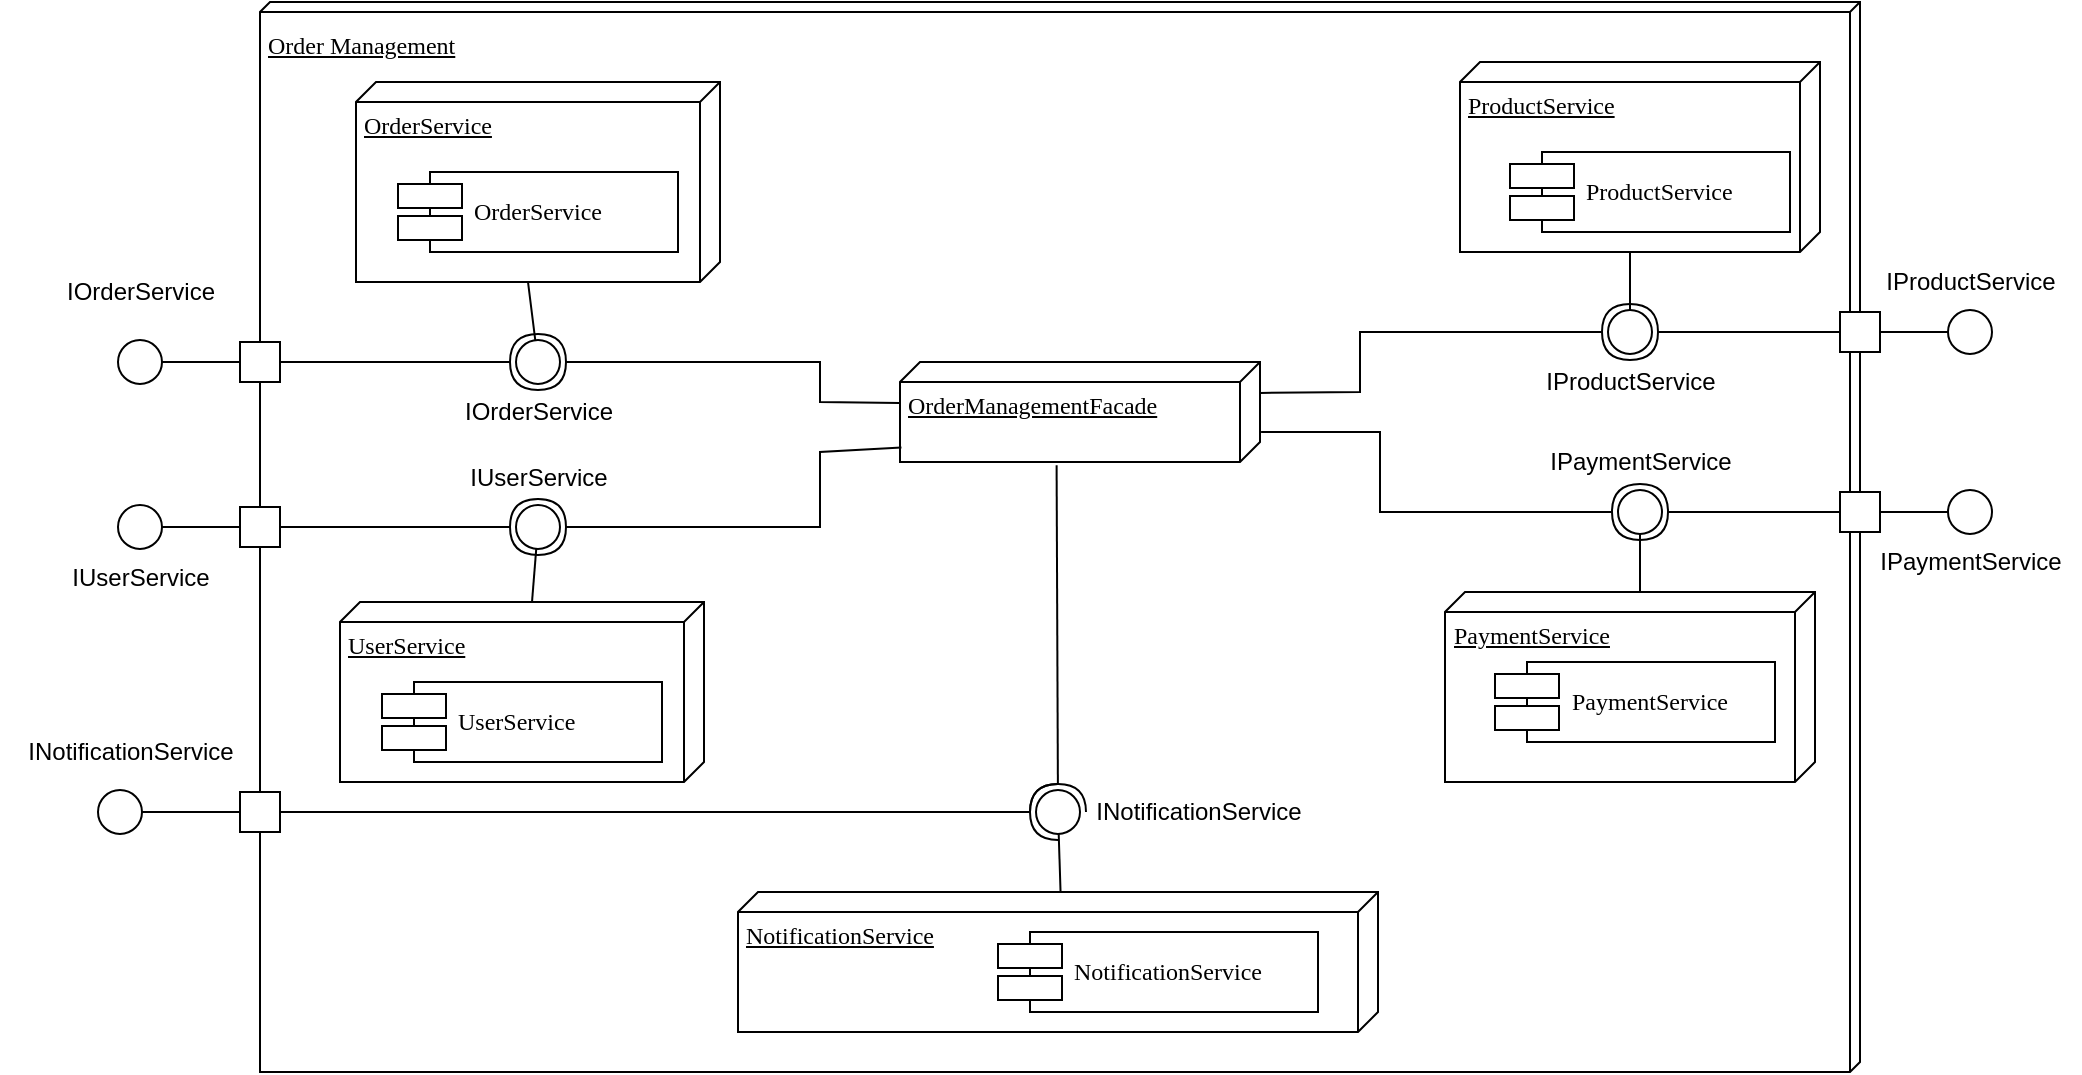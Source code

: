 <mxfile version="24.8.6">
  <diagram name="Page-1" id="5f0bae14-7c28-e335-631c-24af17079c00">
    <mxGraphModel dx="2739" dy="909" grid="1" gridSize="10" guides="1" tooltips="1" connect="1" arrows="1" fold="1" page="1" pageScale="1" pageWidth="1100" pageHeight="850" background="none" math="0" shadow="0">
      <root>
        <mxCell id="0" />
        <mxCell id="1" parent="0" />
        <mxCell id="Dq3fjJseQQdsBQKCR3qx-8" value="Order Management" style="verticalAlign=top;align=left;spacingTop=8;spacingLeft=2;spacingRight=12;shape=cube;size=5;direction=south;fontStyle=4;html=1;rounded=0;shadow=0;comic=0;labelBackgroundColor=none;strokeWidth=1;fontFamily=Verdana;fontSize=12" vertex="1" parent="1">
          <mxGeometry x="-930" y="140" width="800" height="535" as="geometry" />
        </mxCell>
        <mxCell id="Dq3fjJseQQdsBQKCR3qx-14" value="ProductService  " style="verticalAlign=top;align=left;spacingTop=8;spacingLeft=2;spacingRight=12;shape=cube;size=10;direction=south;fontStyle=4;html=1;rounded=0;shadow=0;comic=0;labelBackgroundColor=none;strokeWidth=1;fontFamily=Verdana;fontSize=12" vertex="1" parent="1">
          <mxGeometry x="-330" y="170" width="180" height="95" as="geometry" />
        </mxCell>
        <mxCell id="Dq3fjJseQQdsBQKCR3qx-16" value="ProductService  " style="shape=component;align=left;spacingLeft=36;rounded=0;shadow=0;comic=0;labelBackgroundColor=none;strokeWidth=1;fontFamily=Verdana;fontSize=12;html=1;" vertex="1" parent="1">
          <mxGeometry x="-305" y="215" width="140" height="40" as="geometry" />
        </mxCell>
        <mxCell id="Dq3fjJseQQdsBQKCR3qx-66" value="&lt;font style=&quot;font-size: 12px;&quot;&gt;IProductService&lt;/font&gt;" style="text;html=1;align=center;verticalAlign=middle;resizable=0;points=[];autosize=1;strokeColor=none;fillColor=none;spacing=2;" vertex="1" parent="1">
          <mxGeometry x="-300" y="315" width="110" height="30" as="geometry" />
        </mxCell>
        <mxCell id="Dq3fjJseQQdsBQKCR3qx-68" value="OrderManagementFacade" style="verticalAlign=top;align=left;spacingTop=8;spacingLeft=2;spacingRight=12;shape=cube;size=10;direction=south;fontStyle=4;html=1;rounded=0;shadow=0;comic=0;labelBackgroundColor=none;strokeWidth=1;fontFamily=Verdana;fontSize=12" vertex="1" parent="1">
          <mxGeometry x="-610" y="320" width="180" height="50" as="geometry" />
        </mxCell>
        <mxCell id="Dq3fjJseQQdsBQKCR3qx-70" value="PaymentService    " style="verticalAlign=top;align=left;spacingTop=8;spacingLeft=2;spacingRight=12;shape=cube;size=10;direction=south;fontStyle=4;html=1;rounded=0;shadow=0;comic=0;labelBackgroundColor=none;strokeWidth=1;fontFamily=Verdana;fontSize=12" vertex="1" parent="1">
          <mxGeometry x="-337.5" y="435" width="185" height="95" as="geometry" />
        </mxCell>
        <mxCell id="Dq3fjJseQQdsBQKCR3qx-71" value="PaymentService    " style="shape=component;align=left;spacingLeft=36;rounded=0;shadow=0;comic=0;labelBackgroundColor=none;strokeWidth=1;fontFamily=Verdana;fontSize=12;html=1;" vertex="1" parent="1">
          <mxGeometry x="-312.5" y="470" width="140" height="40" as="geometry" />
        </mxCell>
        <mxCell id="Dq3fjJseQQdsBQKCR3qx-72" value="NotificationService     " style="verticalAlign=top;align=left;spacingTop=8;spacingLeft=2;spacingRight=12;shape=cube;size=10;direction=south;fontStyle=4;html=1;rounded=0;shadow=0;comic=0;labelBackgroundColor=none;strokeWidth=1;fontFamily=Verdana;fontSize=12" vertex="1" parent="1">
          <mxGeometry x="-691" y="585" width="320" height="70" as="geometry" />
        </mxCell>
        <mxCell id="Dq3fjJseQQdsBQKCR3qx-73" value="NotificationService   " style="shape=component;align=left;spacingLeft=36;rounded=0;shadow=0;comic=0;labelBackgroundColor=none;strokeWidth=1;fontFamily=Verdana;fontSize=12;html=1;" vertex="1" parent="1">
          <mxGeometry x="-561" y="605" width="160" height="40" as="geometry" />
        </mxCell>
        <mxCell id="Dq3fjJseQQdsBQKCR3qx-74" value="OrderService      " style="verticalAlign=top;align=left;spacingTop=8;spacingLeft=2;spacingRight=12;shape=cube;size=10;direction=south;fontStyle=4;html=1;rounded=0;shadow=0;comic=0;labelBackgroundColor=none;strokeWidth=1;fontFamily=Verdana;fontSize=12" vertex="1" parent="1">
          <mxGeometry x="-882" y="180" width="182" height="100" as="geometry" />
        </mxCell>
        <mxCell id="Dq3fjJseQQdsBQKCR3qx-75" value="OrderService      " style="shape=component;align=left;spacingLeft=36;rounded=0;shadow=0;comic=0;labelBackgroundColor=none;strokeWidth=1;fontFamily=Verdana;fontSize=12;html=1;" vertex="1" parent="1">
          <mxGeometry x="-861" y="225" width="140" height="40" as="geometry" />
        </mxCell>
        <mxCell id="Dq3fjJseQQdsBQKCR3qx-76" value="UserService           " style="verticalAlign=top;align=left;spacingTop=8;spacingLeft=2;spacingRight=12;shape=cube;size=10;direction=south;fontStyle=4;html=1;rounded=0;shadow=0;comic=0;labelBackgroundColor=none;strokeWidth=1;fontFamily=Verdana;fontSize=12" vertex="1" parent="1">
          <mxGeometry x="-890" y="440" width="182" height="90" as="geometry" />
        </mxCell>
        <mxCell id="Dq3fjJseQQdsBQKCR3qx-77" value="UserService           " style="shape=component;align=left;spacingLeft=36;rounded=0;shadow=0;comic=0;labelBackgroundColor=none;strokeWidth=1;fontFamily=Verdana;fontSize=12;html=1;" vertex="1" parent="1">
          <mxGeometry x="-869" y="480" width="140" height="40" as="geometry" />
        </mxCell>
        <mxCell id="Dq3fjJseQQdsBQKCR3qx-92" value="" style="html=1;rounded=0;rotation=-180;" vertex="1" parent="1">
          <mxGeometry x="-140" y="295" width="20" height="20" as="geometry" />
        </mxCell>
        <mxCell id="Dq3fjJseQQdsBQKCR3qx-94" value="" style="rounded=0;orthogonalLoop=1;jettySize=auto;html=1;endArrow=halfCircle;endFill=0;endSize=12;strokeWidth=1;sketch=0;exitX=1;exitY=0.5;exitDx=0;exitDy=0;textShadow=0;labelBorderColor=none;" edge="1" parent="1" source="Dq3fjJseQQdsBQKCR3qx-92" target="Dq3fjJseQQdsBQKCR3qx-107">
          <mxGeometry relative="1" as="geometry">
            <mxPoint x="-60" y="325" as="sourcePoint" />
            <mxPoint x="-230" y="305" as="targetPoint" />
          </mxGeometry>
        </mxCell>
        <mxCell id="Dq3fjJseQQdsBQKCR3qx-106" value="" style="rounded=0;orthogonalLoop=1;jettySize=auto;html=1;endArrow=oval;endFill=0;sketch=0;sourcePerimeterSpacing=0;targetPerimeterSpacing=0;endSize=22;exitX=0;exitY=0;exitDx=70;exitDy=145;exitPerimeter=0;" edge="1" parent="1" source="Dq3fjJseQQdsBQKCR3qx-107">
          <mxGeometry relative="1" as="geometry">
            <mxPoint x="-200" y="285" as="sourcePoint" />
            <mxPoint x="-245" y="305" as="targetPoint" />
          </mxGeometry>
        </mxCell>
        <mxCell id="Dq3fjJseQQdsBQKCR3qx-109" value="" style="rounded=0;orthogonalLoop=1;jettySize=auto;html=1;endArrow=oval;endFill=0;sketch=0;sourcePerimeterSpacing=0;targetPerimeterSpacing=0;endSize=22;exitX=0;exitY=0;exitDx=95;exitDy=95;exitPerimeter=0;textShadow=0;" edge="1" parent="1" source="Dq3fjJseQQdsBQKCR3qx-14" target="Dq3fjJseQQdsBQKCR3qx-107">
          <mxGeometry relative="1" as="geometry">
            <mxPoint x="-245" y="265" as="sourcePoint" />
            <mxPoint x="-245" y="305" as="targetPoint" />
          </mxGeometry>
        </mxCell>
        <mxCell id="Dq3fjJseQQdsBQKCR3qx-107" value="" style="ellipse;whiteSpace=wrap;html=1;align=center;aspect=fixed;fillColor=none;strokeColor=none;resizable=0;perimeter=centerPerimeter;rotatable=0;allowArrows=0;points=[];outlineConnect=1;" vertex="1" parent="1">
          <mxGeometry x="-250" y="300" width="10" height="10" as="geometry" />
        </mxCell>
        <mxCell id="Dq3fjJseQQdsBQKCR3qx-110" value="" style="rounded=0;orthogonalLoop=1;jettySize=auto;html=1;endArrow=halfCircle;endFill=0;endSize=12;strokeWidth=1;sketch=0;entryX=0.25;entryY=0.925;entryDx=0;entryDy=0;entryPerimeter=0;exitX=0.309;exitY=0;exitDx=0;exitDy=0;exitPerimeter=0;" edge="1" parent="1" source="Dq3fjJseQQdsBQKCR3qx-68" target="Dq3fjJseQQdsBQKCR3qx-107">
          <mxGeometry relative="1" as="geometry">
            <mxPoint x="-370" y="375" as="sourcePoint" />
            <mxPoint x="-310" y="335" as="targetPoint" />
            <Array as="points">
              <mxPoint x="-380" y="335" />
              <mxPoint x="-380" y="305" />
            </Array>
          </mxGeometry>
        </mxCell>
        <mxCell id="Dq3fjJseQQdsBQKCR3qx-111" value="" style="rounded=0;orthogonalLoop=1;jettySize=auto;html=1;endArrow=halfCircle;endFill=0;endSize=12;strokeWidth=1;sketch=0;entryX=0.25;entryY=0.925;entryDx=0;entryDy=0;entryPerimeter=0;exitX=0.7;exitY=-0.003;exitDx=0;exitDy=0;exitPerimeter=0;" edge="1" target="Dq3fjJseQQdsBQKCR3qx-114" parent="1" source="Dq3fjJseQQdsBQKCR3qx-68">
          <mxGeometry relative="1" as="geometry">
            <mxPoint x="-380" y="335" as="sourcePoint" />
            <mxPoint x="-320" y="425" as="targetPoint" />
            <Array as="points">
              <mxPoint x="-370" y="355" />
              <mxPoint x="-370" y="395" />
            </Array>
          </mxGeometry>
        </mxCell>
        <mxCell id="Dq3fjJseQQdsBQKCR3qx-112" value="" style="rounded=0;orthogonalLoop=1;jettySize=auto;html=1;endArrow=halfCircle;endFill=0;endSize=12;strokeWidth=1;sketch=0;exitX=1;exitY=0.5;exitDx=0;exitDy=0;" edge="1" target="Dq3fjJseQQdsBQKCR3qx-114" parent="1" source="Dq3fjJseQQdsBQKCR3qx-115">
          <mxGeometry relative="1" as="geometry">
            <mxPoint x="-90" y="395" as="sourcePoint" />
            <mxPoint x="-240" y="395" as="targetPoint" />
          </mxGeometry>
        </mxCell>
        <mxCell id="Dq3fjJseQQdsBQKCR3qx-113" value="" style="rounded=0;orthogonalLoop=1;jettySize=auto;html=1;endArrow=oval;endFill=0;sketch=0;sourcePerimeterSpacing=0;targetPerimeterSpacing=0;endSize=22;exitX=0;exitY=0;exitDx=0;exitDy=87.5;exitPerimeter=0;" edge="1" target="Dq3fjJseQQdsBQKCR3qx-114" parent="1" source="Dq3fjJseQQdsBQKCR3qx-70">
          <mxGeometry relative="1" as="geometry">
            <mxPoint x="-255" y="355" as="sourcePoint" />
            <mxPoint x="-255" y="395" as="targetPoint" />
          </mxGeometry>
        </mxCell>
        <mxCell id="Dq3fjJseQQdsBQKCR3qx-114" value="" style="ellipse;whiteSpace=wrap;html=1;align=center;aspect=fixed;fillColor=none;strokeColor=none;resizable=0;perimeter=centerPerimeter;rotatable=0;allowArrows=0;points=[];outlineConnect=1;" vertex="1" parent="1">
          <mxGeometry x="-245" y="390" width="10" height="10" as="geometry" />
        </mxCell>
        <mxCell id="Dq3fjJseQQdsBQKCR3qx-115" value="" style="html=1;rounded=0;rotation=-180;" vertex="1" parent="1">
          <mxGeometry x="-140" y="385" width="20" height="20" as="geometry" />
        </mxCell>
        <mxCell id="Dq3fjJseQQdsBQKCR3qx-116" value="&lt;font style=&quot;font-size: 12px;&quot;&gt;IPaymentService&lt;/font&gt;" style="text;html=1;align=center;verticalAlign=middle;resizable=0;points=[];autosize=1;strokeColor=none;fillColor=none;spacing=2;" vertex="1" parent="1">
          <mxGeometry x="-295" y="355" width="110" height="30" as="geometry" />
        </mxCell>
        <mxCell id="Dq3fjJseQQdsBQKCR3qx-121" value="&lt;font style=&quot;font-size: 12px;&quot;&gt;IProductService&lt;/font&gt;" style="text;html=1;align=center;verticalAlign=middle;resizable=0;points=[];autosize=1;strokeColor=none;fillColor=none;spacing=2;" vertex="1" parent="1">
          <mxGeometry x="-130" y="265" width="110" height="30" as="geometry" />
        </mxCell>
        <mxCell id="Dq3fjJseQQdsBQKCR3qx-123" value="" style="ellipse;whiteSpace=wrap;html=1;align=center;aspect=fixed;fillColor=none;strokeColor=none;resizable=0;perimeter=centerPerimeter;rotatable=0;allowArrows=0;points=[];outlineConnect=1;" vertex="1" parent="1">
          <mxGeometry x="-80" y="390" width="10" height="10" as="geometry" />
        </mxCell>
        <mxCell id="Dq3fjJseQQdsBQKCR3qx-124" value="" style="rounded=0;orthogonalLoop=1;jettySize=auto;html=1;endArrow=oval;endFill=0;sketch=0;sourcePerimeterSpacing=0;targetPerimeterSpacing=0;endSize=22;exitX=0;exitY=0.5;exitDx=0;exitDy=0;" edge="1" target="Dq3fjJseQQdsBQKCR3qx-123" parent="1" source="Dq3fjJseQQdsBQKCR3qx-115">
          <mxGeometry relative="1" as="geometry">
            <mxPoint x="-122.5" y="395" as="sourcePoint" />
            <mxPoint x="-75" y="395" as="targetPoint" />
          </mxGeometry>
        </mxCell>
        <mxCell id="Dq3fjJseQQdsBQKCR3qx-125" value="" style="ellipse;whiteSpace=wrap;html=1;align=center;aspect=fixed;fillColor=none;strokeColor=none;resizable=0;perimeter=centerPerimeter;rotatable=0;allowArrows=0;points=[];outlineConnect=1;" vertex="1" parent="1">
          <mxGeometry x="-80" y="300" width="10" height="10" as="geometry" />
        </mxCell>
        <mxCell id="Dq3fjJseQQdsBQKCR3qx-126" value="" style="rounded=0;orthogonalLoop=1;jettySize=auto;html=1;endArrow=oval;endFill=0;sketch=0;sourcePerimeterSpacing=0;targetPerimeterSpacing=0;endSize=22;exitX=0;exitY=0.5;exitDx=0;exitDy=0;" edge="1" target="Dq3fjJseQQdsBQKCR3qx-125" parent="1" source="Dq3fjJseQQdsBQKCR3qx-92">
          <mxGeometry relative="1" as="geometry">
            <mxPoint x="-122.5" y="305" as="sourcePoint" />
            <mxPoint x="-75" y="305" as="targetPoint" />
          </mxGeometry>
        </mxCell>
        <mxCell id="Dq3fjJseQQdsBQKCR3qx-129" value="&lt;font style=&quot;font-size: 12px;&quot;&gt;IPaymentService&lt;/font&gt;" style="text;html=1;align=center;verticalAlign=middle;resizable=0;points=[];autosize=1;strokeColor=none;fillColor=none;spacing=2;" vertex="1" parent="1">
          <mxGeometry x="-130" y="405" width="110" height="30" as="geometry" />
        </mxCell>
        <mxCell id="Dq3fjJseQQdsBQKCR3qx-130" value="" style="rounded=0;orthogonalLoop=1;jettySize=auto;html=1;endArrow=halfCircle;endFill=0;endSize=12;strokeWidth=1;sketch=0;entryX=0.25;entryY=0.925;entryDx=0;entryDy=0;entryPerimeter=0;exitX=1.033;exitY=0.565;exitDx=0;exitDy=0;exitPerimeter=0;" edge="1" target="Dq3fjJseQQdsBQKCR3qx-133" parent="1" source="Dq3fjJseQQdsBQKCR3qx-68">
          <mxGeometry relative="1" as="geometry">
            <mxPoint x="-525" y="345" as="sourcePoint" />
            <mxPoint x="-611" y="575" as="targetPoint" />
            <Array as="points" />
          </mxGeometry>
        </mxCell>
        <mxCell id="Dq3fjJseQQdsBQKCR3qx-131" value="" style="rounded=0;orthogonalLoop=1;jettySize=auto;html=1;endArrow=halfCircle;endFill=0;endSize=12;strokeWidth=1;sketch=0;exitX=0;exitY=0.5;exitDx=0;exitDy=0;" edge="1" source="Dq3fjJseQQdsBQKCR3qx-134" target="Dq3fjJseQQdsBQKCR3qx-133" parent="1">
          <mxGeometry relative="1" as="geometry">
            <mxPoint x="-660" y="545" as="sourcePoint" />
            <mxPoint x="-531" y="545" as="targetPoint" />
          </mxGeometry>
        </mxCell>
        <mxCell id="Dq3fjJseQQdsBQKCR3qx-132" value="" style="rounded=0;orthogonalLoop=1;jettySize=auto;html=1;endArrow=oval;endFill=0;sketch=0;sourcePerimeterSpacing=0;targetPerimeterSpacing=0;endSize=22;exitX=0;exitY=0.496;exitDx=0;exitDy=0;exitPerimeter=0;" edge="1" target="Dq3fjJseQQdsBQKCR3qx-133" parent="1" source="Dq3fjJseQQdsBQKCR3qx-72">
          <mxGeometry relative="1" as="geometry">
            <mxPoint x="-526" y="590" as="sourcePoint" />
            <mxPoint x="-546" y="545" as="targetPoint" />
          </mxGeometry>
        </mxCell>
        <mxCell id="Dq3fjJseQQdsBQKCR3qx-133" value="" style="ellipse;whiteSpace=wrap;html=1;align=center;aspect=fixed;fillColor=none;strokeColor=none;resizable=0;perimeter=centerPerimeter;rotatable=0;allowArrows=0;points=[];outlineConnect=1;" vertex="1" parent="1">
          <mxGeometry x="-536" y="540" width="10" height="10" as="geometry" />
        </mxCell>
        <mxCell id="Dq3fjJseQQdsBQKCR3qx-134" value="" style="html=1;rounded=0;rotation=-180;" vertex="1" parent="1">
          <mxGeometry x="-940" y="535" width="20" height="20" as="geometry" />
        </mxCell>
        <mxCell id="Dq3fjJseQQdsBQKCR3qx-136" value="" style="ellipse;whiteSpace=wrap;html=1;align=center;aspect=fixed;fillColor=none;strokeColor=none;resizable=0;perimeter=centerPerimeter;rotatable=0;allowArrows=0;points=[];outlineConnect=1;" vertex="1" parent="1">
          <mxGeometry x="-1005" y="540" width="10" height="10" as="geometry" />
        </mxCell>
        <mxCell id="Dq3fjJseQQdsBQKCR3qx-137" value="" style="rounded=0;orthogonalLoop=1;jettySize=auto;html=1;endArrow=oval;endFill=0;sketch=0;sourcePerimeterSpacing=0;targetPerimeterSpacing=0;endSize=22;exitX=1;exitY=0.5;exitDx=0;exitDy=0;entryX=0.046;entryY=-0.092;entryDx=0;entryDy=0;entryPerimeter=0;" edge="1" source="Dq3fjJseQQdsBQKCR3qx-134" target="Dq3fjJseQQdsBQKCR3qx-136" parent="1">
          <mxGeometry relative="1" as="geometry">
            <mxPoint x="-1075" y="565" as="sourcePoint" />
            <mxPoint x="-1025" y="530" as="targetPoint" />
          </mxGeometry>
        </mxCell>
        <mxCell id="Dq3fjJseQQdsBQKCR3qx-138" value="&lt;font style=&quot;font-size: 12px;&quot;&gt;INotificationService&lt;/font&gt;" style="text;html=1;align=center;verticalAlign=middle;resizable=0;points=[];autosize=1;strokeColor=none;fillColor=none;spacing=2;" vertex="1" parent="1">
          <mxGeometry x="-1060" y="500" width="130" height="30" as="geometry" />
        </mxCell>
        <mxCell id="Dq3fjJseQQdsBQKCR3qx-140" value="" style="rounded=0;orthogonalLoop=1;jettySize=auto;html=1;endArrow=halfCircle;endFill=0;endSize=12;strokeWidth=1;sketch=0;entryX=0.25;entryY=0.925;entryDx=0;entryDy=0;entryPerimeter=0;exitX=0.411;exitY=1.001;exitDx=0;exitDy=0;exitPerimeter=0;" edge="1" target="Dq3fjJseQQdsBQKCR3qx-143" parent="1" source="Dq3fjJseQQdsBQKCR3qx-68">
          <mxGeometry relative="1" as="geometry">
            <mxPoint x="-610" y="340" as="sourcePoint" />
            <mxPoint x="-871" y="350" as="targetPoint" />
            <Array as="points">
              <mxPoint x="-650" y="340" />
              <mxPoint x="-650" y="320" />
            </Array>
          </mxGeometry>
        </mxCell>
        <mxCell id="Dq3fjJseQQdsBQKCR3qx-141" value="" style="rounded=0;orthogonalLoop=1;jettySize=auto;html=1;endArrow=halfCircle;endFill=0;endSize=12;strokeWidth=1;sketch=0;exitX=1;exitY=0.5;exitDx=0;exitDy=0;" edge="1" source="Dq3fjJseQQdsBQKCR3qx-144" target="Dq3fjJseQQdsBQKCR3qx-143" parent="1">
          <mxGeometry relative="1" as="geometry">
            <mxPoint x="-641" y="320" as="sourcePoint" />
            <mxPoint x="-791" y="320" as="targetPoint" />
          </mxGeometry>
        </mxCell>
        <mxCell id="Dq3fjJseQQdsBQKCR3qx-142" value="" style="rounded=0;orthogonalLoop=1;jettySize=auto;html=1;endArrow=oval;endFill=0;sketch=0;sourcePerimeterSpacing=0;targetPerimeterSpacing=0;endSize=22;exitX=0;exitY=0;exitDx=100;exitDy=96;exitPerimeter=0;" edge="1" target="Dq3fjJseQQdsBQKCR3qx-143" parent="1" source="Dq3fjJseQQdsBQKCR3qx-74">
          <mxGeometry relative="1" as="geometry">
            <mxPoint x="-790" y="285" as="sourcePoint" />
            <mxPoint x="-806" y="315" as="targetPoint" />
          </mxGeometry>
        </mxCell>
        <mxCell id="Dq3fjJseQQdsBQKCR3qx-143" value="" style="ellipse;whiteSpace=wrap;html=1;align=center;aspect=fixed;fillColor=none;strokeColor=none;resizable=0;perimeter=centerPerimeter;rotatable=0;allowArrows=0;points=[];outlineConnect=1;" vertex="1" parent="1">
          <mxGeometry x="-796" y="315" width="10" height="10" as="geometry" />
        </mxCell>
        <mxCell id="Dq3fjJseQQdsBQKCR3qx-144" value="" style="html=1;rounded=0;rotation=-180;" vertex="1" parent="1">
          <mxGeometry x="-940" y="310" width="20" height="20" as="geometry" />
        </mxCell>
        <mxCell id="Dq3fjJseQQdsBQKCR3qx-145" value="" style="ellipse;whiteSpace=wrap;html=1;align=center;aspect=fixed;fillColor=none;strokeColor=none;resizable=0;perimeter=centerPerimeter;rotatable=0;allowArrows=0;points=[];outlineConnect=1;" vertex="1" parent="1">
          <mxGeometry x="-995" y="315" width="10" height="10" as="geometry" />
        </mxCell>
        <mxCell id="Dq3fjJseQQdsBQKCR3qx-146" value="" style="rounded=0;orthogonalLoop=1;jettySize=auto;html=1;endArrow=oval;endFill=0;sketch=0;sourcePerimeterSpacing=0;targetPerimeterSpacing=0;endSize=22;exitX=1;exitY=0.5;exitDx=0;exitDy=0;entryX=0.046;entryY=-0.092;entryDx=0;entryDy=0;entryPerimeter=0;" edge="1" source="Dq3fjJseQQdsBQKCR3qx-144" target="Dq3fjJseQQdsBQKCR3qx-145" parent="1">
          <mxGeometry relative="1" as="geometry">
            <mxPoint x="-1065" y="340" as="sourcePoint" />
            <mxPoint x="-1015" y="305" as="targetPoint" />
          </mxGeometry>
        </mxCell>
        <mxCell id="Dq3fjJseQQdsBQKCR3qx-147" value="&lt;font style=&quot;font-size: 12px;&quot;&gt;IOrderService&lt;/font&gt;" style="text;html=1;align=center;verticalAlign=middle;resizable=0;points=[];autosize=1;strokeColor=none;fillColor=none;spacing=2;" vertex="1" parent="1">
          <mxGeometry x="-1040" y="270" width="100" height="30" as="geometry" />
        </mxCell>
        <mxCell id="Dq3fjJseQQdsBQKCR3qx-148" value="&lt;font style=&quot;font-size: 12px;&quot;&gt;IOrderService&lt;/font&gt;" style="text;html=1;align=center;verticalAlign=middle;resizable=0;points=[];autosize=1;strokeColor=none;fillColor=none;spacing=2;" vertex="1" parent="1">
          <mxGeometry x="-841" y="330" width="100" height="30" as="geometry" />
        </mxCell>
        <mxCell id="Dq3fjJseQQdsBQKCR3qx-149" value="" style="rounded=0;orthogonalLoop=1;jettySize=auto;html=1;endArrow=halfCircle;endFill=0;endSize=12;strokeWidth=1;sketch=0;entryX=0.25;entryY=0.925;entryDx=0;entryDy=0;entryPerimeter=0;exitX=0.854;exitY=0.996;exitDx=0;exitDy=0;exitPerimeter=0;" edge="1" target="Dq3fjJseQQdsBQKCR3qx-152" parent="1" source="Dq3fjJseQQdsBQKCR3qx-68">
          <mxGeometry relative="1" as="geometry">
            <mxPoint x="-610" y="422.5" as="sourcePoint" />
            <mxPoint x="-871" y="432.5" as="targetPoint" />
            <Array as="points">
              <mxPoint x="-650" y="365" />
              <mxPoint x="-650" y="402.5" />
            </Array>
          </mxGeometry>
        </mxCell>
        <mxCell id="Dq3fjJseQQdsBQKCR3qx-150" value="" style="rounded=0;orthogonalLoop=1;jettySize=auto;html=1;endArrow=halfCircle;endFill=0;endSize=12;strokeWidth=1;sketch=0;exitX=1;exitY=0.5;exitDx=0;exitDy=0;" edge="1" source="Dq3fjJseQQdsBQKCR3qx-153" target="Dq3fjJseQQdsBQKCR3qx-152" parent="1">
          <mxGeometry relative="1" as="geometry">
            <mxPoint x="-641" y="402.5" as="sourcePoint" />
            <mxPoint x="-791" y="402.5" as="targetPoint" />
          </mxGeometry>
        </mxCell>
        <mxCell id="Dq3fjJseQQdsBQKCR3qx-151" value="" style="rounded=0;orthogonalLoop=1;jettySize=auto;html=1;endArrow=oval;endFill=0;sketch=0;sourcePerimeterSpacing=0;targetPerimeterSpacing=0;endSize=22;exitX=0;exitY=0;exitDx=0;exitDy=86;exitPerimeter=0;" edge="1" target="Dq3fjJseQQdsBQKCR3qx-152" parent="1" source="Dq3fjJseQQdsBQKCR3qx-76">
          <mxGeometry relative="1" as="geometry">
            <mxPoint x="-796" y="347.5" as="sourcePoint" />
            <mxPoint x="-806" y="397.5" as="targetPoint" />
          </mxGeometry>
        </mxCell>
        <mxCell id="Dq3fjJseQQdsBQKCR3qx-152" value="" style="ellipse;whiteSpace=wrap;html=1;align=center;aspect=fixed;fillColor=none;strokeColor=none;resizable=0;perimeter=centerPerimeter;rotatable=0;allowArrows=0;points=[];outlineConnect=1;" vertex="1" parent="1">
          <mxGeometry x="-796" y="397.5" width="10" height="10" as="geometry" />
        </mxCell>
        <mxCell id="Dq3fjJseQQdsBQKCR3qx-153" value="" style="html=1;rounded=0;rotation=-180;" vertex="1" parent="1">
          <mxGeometry x="-940" y="392.5" width="20" height="20" as="geometry" />
        </mxCell>
        <mxCell id="Dq3fjJseQQdsBQKCR3qx-154" value="" style="ellipse;whiteSpace=wrap;html=1;align=center;aspect=fixed;fillColor=none;strokeColor=none;resizable=0;perimeter=centerPerimeter;rotatable=0;allowArrows=0;points=[];outlineConnect=1;" vertex="1" parent="1">
          <mxGeometry x="-995" y="397.5" width="10" height="10" as="geometry" />
        </mxCell>
        <mxCell id="Dq3fjJseQQdsBQKCR3qx-155" value="" style="rounded=0;orthogonalLoop=1;jettySize=auto;html=1;endArrow=oval;endFill=0;sketch=0;sourcePerimeterSpacing=0;targetPerimeterSpacing=0;endSize=22;exitX=1;exitY=0.5;exitDx=0;exitDy=0;entryX=0.046;entryY=-0.092;entryDx=0;entryDy=0;entryPerimeter=0;" edge="1" source="Dq3fjJseQQdsBQKCR3qx-153" target="Dq3fjJseQQdsBQKCR3qx-154" parent="1">
          <mxGeometry relative="1" as="geometry">
            <mxPoint x="-1065" y="422.5" as="sourcePoint" />
            <mxPoint x="-1015" y="387.5" as="targetPoint" />
          </mxGeometry>
        </mxCell>
        <mxCell id="Dq3fjJseQQdsBQKCR3qx-156" value="&lt;font style=&quot;font-size: 12px;&quot;&gt;IUserService&lt;/font&gt;" style="text;html=1;align=center;verticalAlign=middle;resizable=0;points=[];autosize=1;strokeColor=none;fillColor=none;spacing=2;" vertex="1" parent="1">
          <mxGeometry x="-1035" y="412.5" width="90" height="30" as="geometry" />
        </mxCell>
        <mxCell id="Dq3fjJseQQdsBQKCR3qx-157" value="&lt;font style=&quot;font-size: 12px;&quot;&gt;IUserService&lt;/font&gt;" style="text;html=1;align=center;verticalAlign=middle;resizable=0;points=[];autosize=1;strokeColor=none;fillColor=none;spacing=2;" vertex="1" parent="1">
          <mxGeometry x="-836" y="362.5" width="90" height="30" as="geometry" />
        </mxCell>
        <mxCell id="Dq3fjJseQQdsBQKCR3qx-158" value="&lt;font style=&quot;font-size: 12px;&quot;&gt;INotificationService&lt;/font&gt;" style="text;html=1;align=center;verticalAlign=middle;resizable=0;points=[];autosize=1;strokeColor=none;fillColor=none;spacing=2;" vertex="1" parent="1">
          <mxGeometry x="-526" y="530" width="130" height="30" as="geometry" />
        </mxCell>
      </root>
    </mxGraphModel>
  </diagram>
</mxfile>
